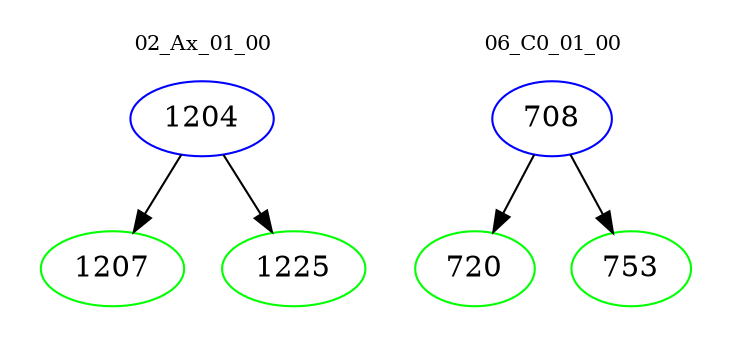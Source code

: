 digraph{
subgraph cluster_0 {
color = white
label = "02_Ax_01_00";
fontsize=10;
T0_1204 [label="1204", color="blue"]
T0_1204 -> T0_1207 [color="black"]
T0_1207 [label="1207", color="green"]
T0_1204 -> T0_1225 [color="black"]
T0_1225 [label="1225", color="green"]
}
subgraph cluster_1 {
color = white
label = "06_C0_01_00";
fontsize=10;
T1_708 [label="708", color="blue"]
T1_708 -> T1_720 [color="black"]
T1_720 [label="720", color="green"]
T1_708 -> T1_753 [color="black"]
T1_753 [label="753", color="green"]
}
}
